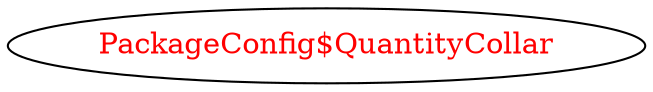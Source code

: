 digraph dependencyGraph {
 concentrate=true;
 ranksep="2.0";
 rankdir="LR"; 
 splines="ortho";
"PackageConfig$QuantityCollar" [fontcolor="red"];
}